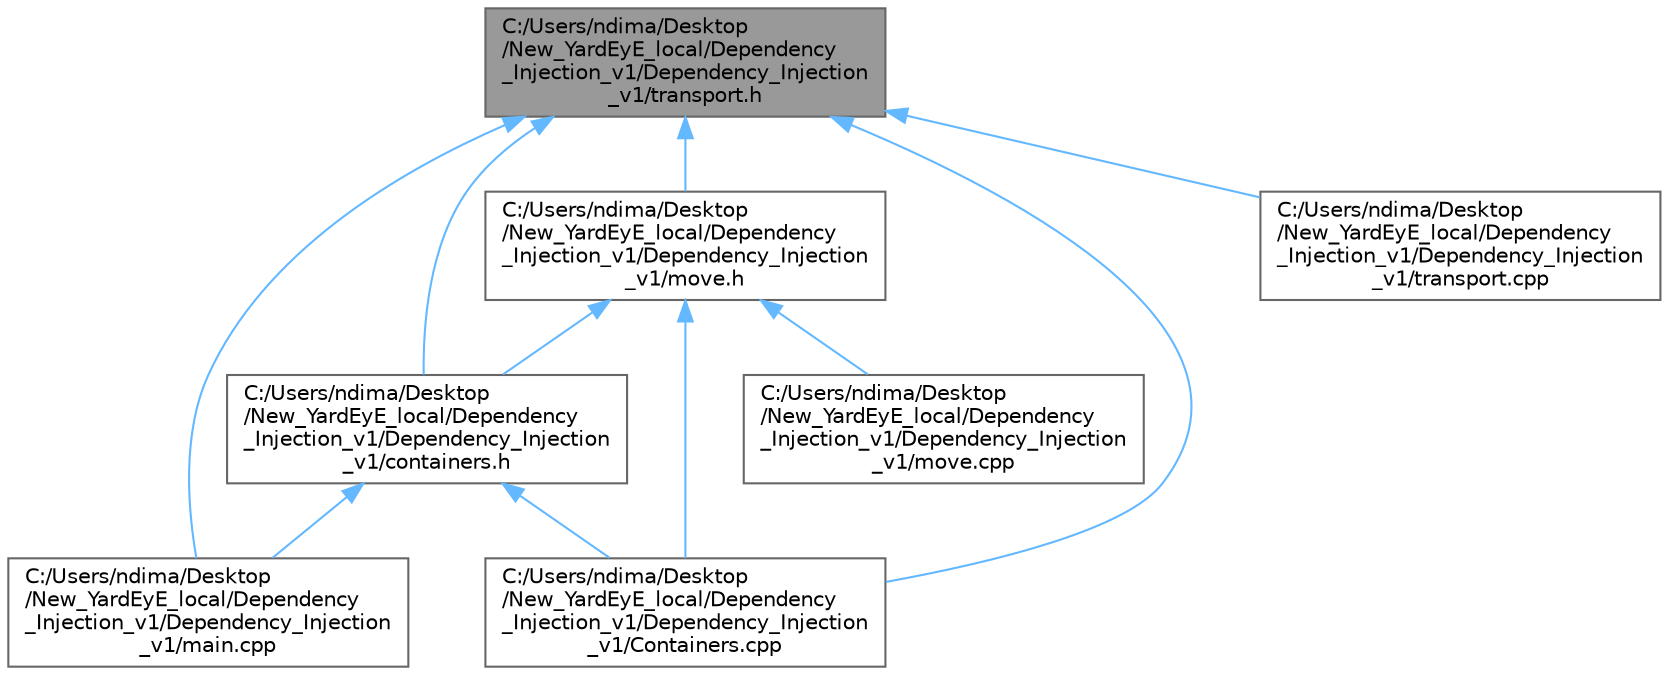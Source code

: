 digraph "C:/Users/ndima/Desktop/New_YardEyE_local/Dependency_Injection_v1/Dependency_Injection_v1/transport.h"
{
 // LATEX_PDF_SIZE
  bgcolor="transparent";
  edge [fontname=Helvetica,fontsize=10,labelfontname=Helvetica,labelfontsize=10];
  node [fontname=Helvetica,fontsize=10,shape=box,height=0.2,width=0.4];
  Node1 [id="Node000001",label="C:/Users/ndima/Desktop\l/New_YardEyE_local/Dependency\l_Injection_v1/Dependency_Injection\l_v1/transport.h",height=0.2,width=0.4,color="gray40", fillcolor="grey60", style="filled", fontcolor="black",tooltip=" "];
  Node1 -> Node2 [id="edge1_Node000001_Node000002",dir="back",color="steelblue1",style="solid",tooltip=" "];
  Node2 [id="Node000002",label="C:/Users/ndima/Desktop\l/New_YardEyE_local/Dependency\l_Injection_v1/Dependency_Injection\l_v1/Containers.cpp",height=0.2,width=0.4,color="grey40", fillcolor="white", style="filled",URL="$_containers_8cpp.html",tooltip=" "];
  Node1 -> Node3 [id="edge2_Node000001_Node000003",dir="back",color="steelblue1",style="solid",tooltip=" "];
  Node3 [id="Node000003",label="C:/Users/ndima/Desktop\l/New_YardEyE_local/Dependency\l_Injection_v1/Dependency_Injection\l_v1/containers.h",height=0.2,width=0.4,color="grey40", fillcolor="white", style="filled",URL="$containers_8h.html",tooltip=" "];
  Node3 -> Node2 [id="edge3_Node000003_Node000002",dir="back",color="steelblue1",style="solid",tooltip=" "];
  Node3 -> Node4 [id="edge4_Node000003_Node000004",dir="back",color="steelblue1",style="solid",tooltip=" "];
  Node4 [id="Node000004",label="C:/Users/ndima/Desktop\l/New_YardEyE_local/Dependency\l_Injection_v1/Dependency_Injection\l_v1/main.cpp",height=0.2,width=0.4,color="grey40", fillcolor="white", style="filled",URL="$main_8cpp.html",tooltip=" "];
  Node1 -> Node4 [id="edge5_Node000001_Node000004",dir="back",color="steelblue1",style="solid",tooltip=" "];
  Node1 -> Node5 [id="edge6_Node000001_Node000005",dir="back",color="steelblue1",style="solid",tooltip=" "];
  Node5 [id="Node000005",label="C:/Users/ndima/Desktop\l/New_YardEyE_local/Dependency\l_Injection_v1/Dependency_Injection\l_v1/move.h",height=0.2,width=0.4,color="grey40", fillcolor="white", style="filled",URL="$move_8h.html",tooltip=" "];
  Node5 -> Node2 [id="edge7_Node000005_Node000002",dir="back",color="steelblue1",style="solid",tooltip=" "];
  Node5 -> Node3 [id="edge8_Node000005_Node000003",dir="back",color="steelblue1",style="solid",tooltip=" "];
  Node5 -> Node6 [id="edge9_Node000005_Node000006",dir="back",color="steelblue1",style="solid",tooltip=" "];
  Node6 [id="Node000006",label="C:/Users/ndima/Desktop\l/New_YardEyE_local/Dependency\l_Injection_v1/Dependency_Injection\l_v1/move.cpp",height=0.2,width=0.4,color="grey40", fillcolor="white", style="filled",URL="$move_8cpp.html",tooltip=" "];
  Node1 -> Node7 [id="edge10_Node000001_Node000007",dir="back",color="steelblue1",style="solid",tooltip=" "];
  Node7 [id="Node000007",label="C:/Users/ndima/Desktop\l/New_YardEyE_local/Dependency\l_Injection_v1/Dependency_Injection\l_v1/transport.cpp",height=0.2,width=0.4,color="grey40", fillcolor="white", style="filled",URL="$transport_8cpp.html",tooltip=" "];
}
